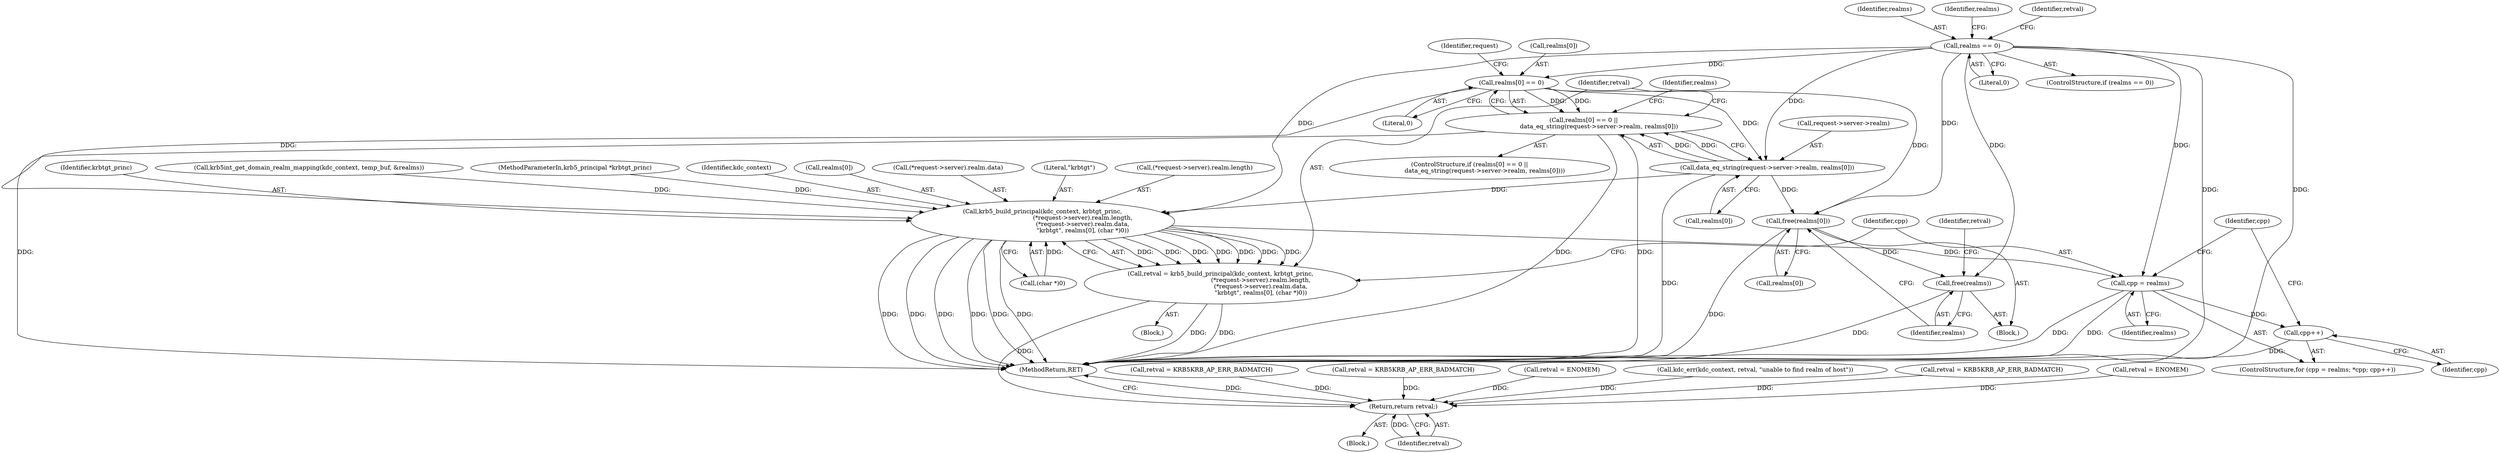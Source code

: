 digraph "0_krb5_8ee70ec63931d1e38567905387ab9b1d45734d81@array" {
"1000331" [label="(Call,realms[0] == 0)"];
"1000321" [label="(Call,realms == 0)"];
"1000330" [label="(Call,realms[0] == 0 ||\n                data_eq_string(request->server->realm, realms[0]))"];
"1000336" [label="(Call,data_eq_string(request->server->realm, realms[0]))"];
"1000346" [label="(Call,free(realms[0]))"];
"1000350" [label="(Call,free(realms))"];
"1000358" [label="(Call,krb5_build_principal(kdc_context, krbtgt_princ,\n                                          (*request->server).realm.length,\n                                          (*request->server).realm.data,\n                                          \"krbtgt\", realms[0], (char *)0))"];
"1000356" [label="(Call,retval = krb5_build_principal(kdc_context, krbtgt_princ,\n                                          (*request->server).realm.length,\n                                          (*request->server).realm.data,\n                                          \"krbtgt\", realms[0], (char *)0))"];
"1000398" [label="(Return,return retval;)"];
"1000385" [label="(Call,cpp = realms)"];
"1000390" [label="(Call,cpp++)"];
"1000345" [label="(Block,)"];
"1000346" [label="(Call,free(realms[0]))"];
"1000322" [label="(Identifier,realms)"];
"1000342" [label="(Call,realms[0])"];
"1000381" [label="(Call,(char *)0)"];
"1000330" [label="(Call,realms[0] == 0 ||\n                data_eq_string(request->server->realm, realms[0]))"];
"1000333" [label="(Identifier,realms)"];
"1000360" [label="(Identifier,krbtgt_princ)"];
"1000107" [label="(Block,)"];
"1000329" [label="(ControlStructure,if (realms[0] == 0 ||\n                data_eq_string(request->server->realm, realms[0])))"];
"1000305" [label="(Call,krb5int_get_domain_realm_mapping(kdc_context, temp_buf, &realms))"];
"1000352" [label="(Call,retval = KRB5KRB_AP_ERR_BADMATCH)"];
"1000326" [label="(Identifier,retval)"];
"1000336" [label="(Call,data_eq_string(request->server->realm, realms[0]))"];
"1000335" [label="(Literal,0)"];
"1000106" [label="(MethodParameterIn,krb5_principal *krbtgt_princ)"];
"1000358" [label="(Call,krb5_build_principal(kdc_context, krbtgt_princ,\n                                          (*request->server).realm.length,\n                                          (*request->server).realm.data,\n                                          \"krbtgt\", realms[0], (char *)0))"];
"1000359" [label="(Identifier,kdc_context)"];
"1000399" [label="(Identifier,retval)"];
"1000357" [label="(Identifier,retval)"];
"1000351" [label="(Identifier,realms)"];
"1000325" [label="(Call,retval = KRB5KRB_AP_ERR_BADMATCH)"];
"1000378" [label="(Call,realms[0])"];
"1000356" [label="(Call,retval = krb5_build_principal(kdc_context, krbtgt_princ,\n                                          (*request->server).realm.length,\n                                          (*request->server).realm.data,\n                                          \"krbtgt\", realms[0], (char *)0))"];
"1000263" [label="(Block,)"];
"1000386" [label="(Identifier,cpp)"];
"1000323" [label="(Literal,0)"];
"1000353" [label="(Identifier,retval)"];
"1000390" [label="(Call,cpp++)"];
"1000391" [label="(Identifier,cpp)"];
"1000181" [label="(Call,retval = ENOMEM)"];
"1000337" [label="(Call,request->server->realm)"];
"1000369" [label="(Call,(*request->server).realm.data)"];
"1000321" [label="(Call,realms == 0)"];
"1000315" [label="(Call,kdc_err(kdc_context, retval, \"unable to find realm of host\"))"];
"1000384" [label="(ControlStructure,for (cpp = realms; *cpp; cpp++))"];
"1000377" [label="(Literal,\"krbtgt\")"];
"1000109" [label="(Call,retval = KRB5KRB_AP_ERR_BADMATCH)"];
"1000320" [label="(ControlStructure,if (realms == 0))"];
"1000347" [label="(Call,realms[0])"];
"1000361" [label="(Call,(*request->server).realm.length)"];
"1000398" [label="(Return,return retval;)"];
"1000350" [label="(Call,free(realms))"];
"1000348" [label="(Identifier,realms)"];
"1000387" [label="(Identifier,realms)"];
"1000385" [label="(Call,cpp = realms)"];
"1000339" [label="(Identifier,request)"];
"1000331" [label="(Call,realms[0] == 0)"];
"1000389" [label="(Identifier,cpp)"];
"1000332" [label="(Call,realms[0])"];
"1000400" [label="(MethodReturn,RET)"];
"1000289" [label="(Call,retval = ENOMEM)"];
"1000331" -> "1000330"  [label="AST: "];
"1000331" -> "1000335"  [label="CFG: "];
"1000332" -> "1000331"  [label="AST: "];
"1000335" -> "1000331"  [label="AST: "];
"1000339" -> "1000331"  [label="CFG: "];
"1000330" -> "1000331"  [label="CFG: "];
"1000331" -> "1000330"  [label="DDG: "];
"1000331" -> "1000330"  [label="DDG: "];
"1000321" -> "1000331"  [label="DDG: "];
"1000331" -> "1000336"  [label="DDG: "];
"1000331" -> "1000346"  [label="DDG: "];
"1000331" -> "1000358"  [label="DDG: "];
"1000321" -> "1000320"  [label="AST: "];
"1000321" -> "1000323"  [label="CFG: "];
"1000322" -> "1000321"  [label="AST: "];
"1000323" -> "1000321"  [label="AST: "];
"1000326" -> "1000321"  [label="CFG: "];
"1000333" -> "1000321"  [label="CFG: "];
"1000321" -> "1000400"  [label="DDG: "];
"1000321" -> "1000400"  [label="DDG: "];
"1000321" -> "1000336"  [label="DDG: "];
"1000321" -> "1000346"  [label="DDG: "];
"1000321" -> "1000350"  [label="DDG: "];
"1000321" -> "1000358"  [label="DDG: "];
"1000321" -> "1000385"  [label="DDG: "];
"1000330" -> "1000329"  [label="AST: "];
"1000330" -> "1000336"  [label="CFG: "];
"1000336" -> "1000330"  [label="AST: "];
"1000348" -> "1000330"  [label="CFG: "];
"1000357" -> "1000330"  [label="CFG: "];
"1000330" -> "1000400"  [label="DDG: "];
"1000330" -> "1000400"  [label="DDG: "];
"1000330" -> "1000400"  [label="DDG: "];
"1000336" -> "1000330"  [label="DDG: "];
"1000336" -> "1000330"  [label="DDG: "];
"1000336" -> "1000342"  [label="CFG: "];
"1000337" -> "1000336"  [label="AST: "];
"1000342" -> "1000336"  [label="AST: "];
"1000336" -> "1000400"  [label="DDG: "];
"1000336" -> "1000346"  [label="DDG: "];
"1000336" -> "1000358"  [label="DDG: "];
"1000346" -> "1000345"  [label="AST: "];
"1000346" -> "1000347"  [label="CFG: "];
"1000347" -> "1000346"  [label="AST: "];
"1000351" -> "1000346"  [label="CFG: "];
"1000346" -> "1000400"  [label="DDG: "];
"1000346" -> "1000350"  [label="DDG: "];
"1000350" -> "1000345"  [label="AST: "];
"1000350" -> "1000351"  [label="CFG: "];
"1000351" -> "1000350"  [label="AST: "];
"1000353" -> "1000350"  [label="CFG: "];
"1000350" -> "1000400"  [label="DDG: "];
"1000358" -> "1000356"  [label="AST: "];
"1000358" -> "1000381"  [label="CFG: "];
"1000359" -> "1000358"  [label="AST: "];
"1000360" -> "1000358"  [label="AST: "];
"1000361" -> "1000358"  [label="AST: "];
"1000369" -> "1000358"  [label="AST: "];
"1000377" -> "1000358"  [label="AST: "];
"1000378" -> "1000358"  [label="AST: "];
"1000381" -> "1000358"  [label="AST: "];
"1000356" -> "1000358"  [label="CFG: "];
"1000358" -> "1000400"  [label="DDG: "];
"1000358" -> "1000400"  [label="DDG: "];
"1000358" -> "1000400"  [label="DDG: "];
"1000358" -> "1000400"  [label="DDG: "];
"1000358" -> "1000400"  [label="DDG: "];
"1000358" -> "1000400"  [label="DDG: "];
"1000358" -> "1000356"  [label="DDG: "];
"1000358" -> "1000356"  [label="DDG: "];
"1000358" -> "1000356"  [label="DDG: "];
"1000358" -> "1000356"  [label="DDG: "];
"1000358" -> "1000356"  [label="DDG: "];
"1000358" -> "1000356"  [label="DDG: "];
"1000358" -> "1000356"  [label="DDG: "];
"1000305" -> "1000358"  [label="DDG: "];
"1000106" -> "1000358"  [label="DDG: "];
"1000381" -> "1000358"  [label="DDG: "];
"1000358" -> "1000385"  [label="DDG: "];
"1000356" -> "1000263"  [label="AST: "];
"1000357" -> "1000356"  [label="AST: "];
"1000386" -> "1000356"  [label="CFG: "];
"1000356" -> "1000400"  [label="DDG: "];
"1000356" -> "1000400"  [label="DDG: "];
"1000356" -> "1000398"  [label="DDG: "];
"1000398" -> "1000107"  [label="AST: "];
"1000398" -> "1000399"  [label="CFG: "];
"1000399" -> "1000398"  [label="AST: "];
"1000400" -> "1000398"  [label="CFG: "];
"1000398" -> "1000400"  [label="DDG: "];
"1000399" -> "1000398"  [label="DDG: "];
"1000289" -> "1000398"  [label="DDG: "];
"1000352" -> "1000398"  [label="DDG: "];
"1000109" -> "1000398"  [label="DDG: "];
"1000315" -> "1000398"  [label="DDG: "];
"1000181" -> "1000398"  [label="DDG: "];
"1000325" -> "1000398"  [label="DDG: "];
"1000385" -> "1000384"  [label="AST: "];
"1000385" -> "1000387"  [label="CFG: "];
"1000386" -> "1000385"  [label="AST: "];
"1000387" -> "1000385"  [label="AST: "];
"1000389" -> "1000385"  [label="CFG: "];
"1000385" -> "1000400"  [label="DDG: "];
"1000385" -> "1000400"  [label="DDG: "];
"1000385" -> "1000390"  [label="DDG: "];
"1000390" -> "1000384"  [label="AST: "];
"1000390" -> "1000391"  [label="CFG: "];
"1000391" -> "1000390"  [label="AST: "];
"1000389" -> "1000390"  [label="CFG: "];
"1000390" -> "1000400"  [label="DDG: "];
}
